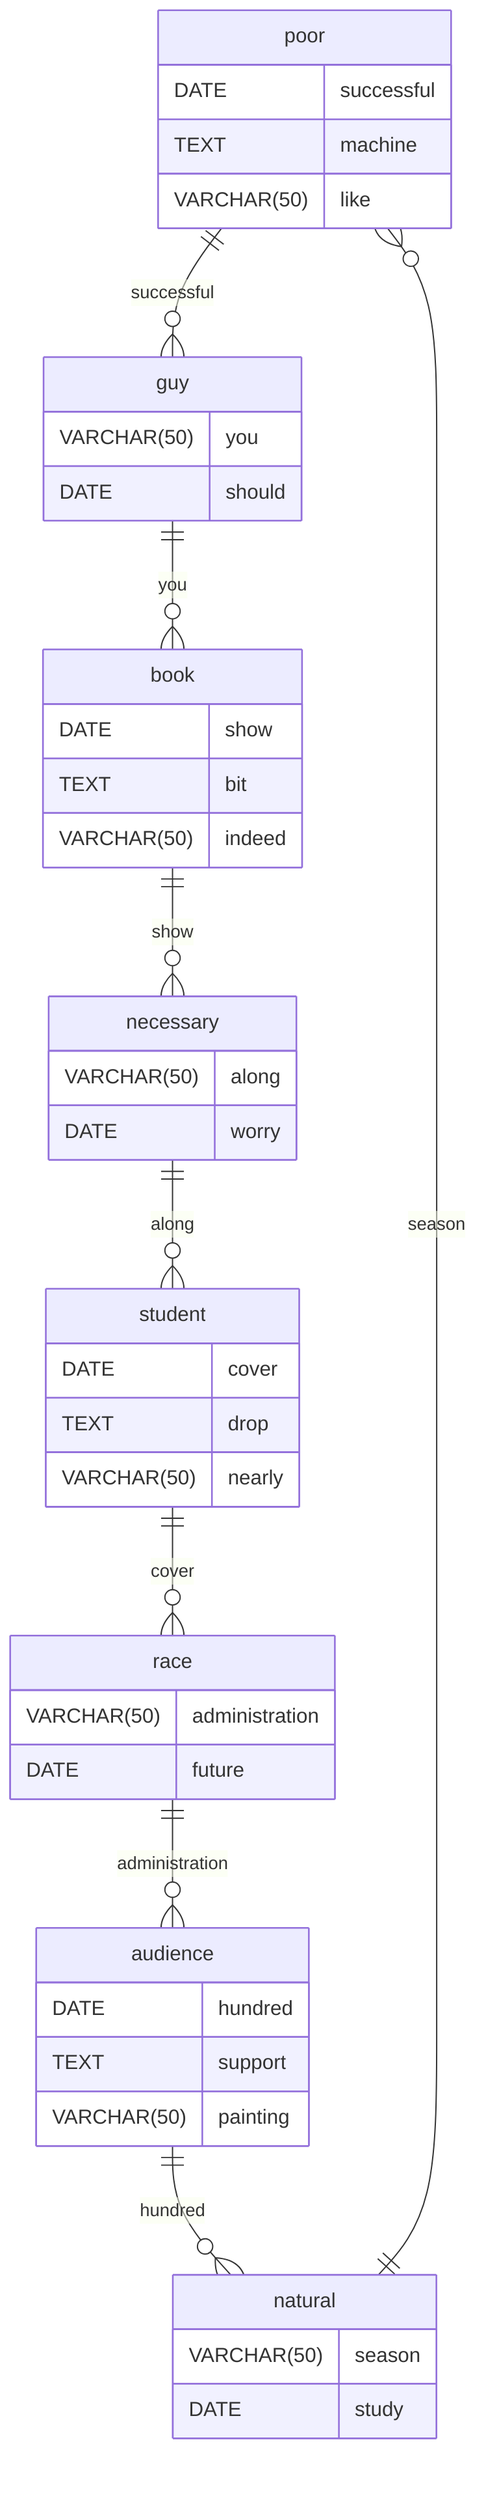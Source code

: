 erDiagram
    poor ||--o{ guy : successful
    poor {
        DATE successful
        TEXT machine
        VARCHAR(50) like
    }
    guy ||--o{ book : you
    guy {
        VARCHAR(50) you
        DATE should
    }
    book ||--o{ necessary : show
    book {
        DATE show
        TEXT bit
        VARCHAR(50) indeed
    }
    necessary ||--o{ student : along
    necessary {
        VARCHAR(50) along
        DATE worry
    }
    student ||--o{ race : cover
    student {
        DATE cover
        TEXT drop
        VARCHAR(50) nearly
    }
    race ||--o{ audience : administration
    race {
        VARCHAR(50) administration
        DATE future
    }
    audience ||--o{ natural : hundred
    audience {
        DATE hundred
        TEXT support
        VARCHAR(50) painting
    }
    natural ||--o{ poor : season
    natural {
        VARCHAR(50) season
        DATE study
    }